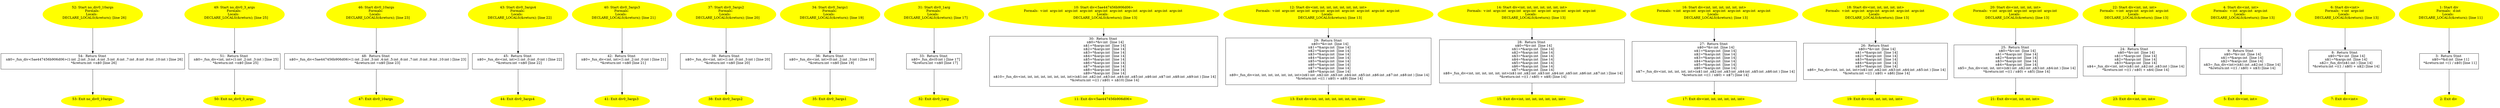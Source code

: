 /* @generated */
digraph iCFG {
54 [label="54:  Return Stmt \n   n$0=_fun_div<5ae447456b906d06>(1:int ,2:int ,3:int ,4:int ,5:int ,6:int ,7:int ,8:int ,9:int ,10:int ) [line 26]\n  *&return:int =n$0 [line 26]\n " shape="box"]
	

	 54 -> 53 ;
53 [label="53: Exit no_div0_10args \n  " color=yellow style=filled]
	

52 [label="52: Start no_div0_10args\nFormals: \nLocals:  \n   DECLARE_LOCALS(&return); [line 26]\n " color=yellow style=filled]
	

	 52 -> 54 ;
51 [label="51:  Return Stmt \n   n$0=_fun_div<int, int>(1:int ,2:int ,3:int ) [line 25]\n  *&return:int =n$0 [line 25]\n " shape="box"]
	

	 51 -> 50 ;
50 [label="50: Exit no_div0_3_args \n  " color=yellow style=filled]
	

49 [label="49: Start no_div0_3_args\nFormals: \nLocals:  \n   DECLARE_LOCALS(&return); [line 25]\n " color=yellow style=filled]
	

	 49 -> 51 ;
48 [label="48:  Return Stmt \n   n$0=_fun_div<5ae447456b906d06>(1:int ,2:int ,3:int ,4:int ,5:int ,6:int ,7:int ,0:int ,9:int ,10:int ) [line 23]\n  *&return:int =n$0 [line 23]\n " shape="box"]
	

	 48 -> 47 ;
47 [label="47: Exit div0_10args \n  " color=yellow style=filled]
	

46 [label="46: Start div0_10args\nFormals: \nLocals:  \n   DECLARE_LOCALS(&return); [line 23]\n " color=yellow style=filled]
	

	 46 -> 48 ;
45 [label="45:  Return Stmt \n   n$0=_fun_div<int, int>(1:int ,0:int ,0:int ) [line 22]\n  *&return:int =n$0 [line 22]\n " shape="box"]
	

	 45 -> 44 ;
44 [label="44: Exit div0_3args4 \n  " color=yellow style=filled]
	

43 [label="43: Start div0_3args4\nFormals: \nLocals:  \n   DECLARE_LOCALS(&return); [line 22]\n " color=yellow style=filled]
	

	 43 -> 45 ;
42 [label="42:  Return Stmt \n   n$0=_fun_div<int, int>(1:int ,2:int ,0:int ) [line 21]\n  *&return:int =n$0 [line 21]\n " shape="box"]
	

	 42 -> 41 ;
41 [label="41: Exit div0_3args3 \n  " color=yellow style=filled]
	

40 [label="40: Start div0_3args3\nFormals: \nLocals:  \n   DECLARE_LOCALS(&return); [line 21]\n " color=yellow style=filled]
	

	 40 -> 42 ;
39 [label="39:  Return Stmt \n   n$0=_fun_div<int, int>(1:int ,0:int ,3:int ) [line 20]\n  *&return:int =n$0 [line 20]\n " shape="box"]
	

	 39 -> 38 ;
38 [label="38: Exit div0_3args2 \n  " color=yellow style=filled]
	

37 [label="37: Start div0_3args2\nFormals: \nLocals:  \n   DECLARE_LOCALS(&return); [line 20]\n " color=yellow style=filled]
	

	 37 -> 39 ;
36 [label="36:  Return Stmt \n   n$0=_fun_div<int, int>(0:int ,2:int ,3:int ) [line 19]\n  *&return:int =n$0 [line 19]\n " shape="box"]
	

	 36 -> 35 ;
35 [label="35: Exit div0_3args1 \n  " color=yellow style=filled]
	

34 [label="34: Start div0_3args1\nFormals: \nLocals:  \n   DECLARE_LOCALS(&return); [line 19]\n " color=yellow style=filled]
	

	 34 -> 36 ;
33 [label="33:  Return Stmt \n   n$0=_fun_div(0:int ) [line 17]\n  *&return:int =n$0 [line 17]\n " shape="box"]
	

	 33 -> 32 ;
32 [label="32: Exit div0_1arg \n  " color=yellow style=filled]
	

31 [label="31: Start div0_1arg\nFormals: \nLocals:  \n   DECLARE_LOCALS(&return); [line 17]\n " color=yellow style=filled]
	

	 31 -> 33 ;
30 [label="30:  Return Stmt \n   n$0=*&v:int  [line 14]\n  n$1=*&args:int  [line 14]\n  n$2=*&args:int  [line 14]\n  n$3=*&args:int  [line 14]\n  n$4=*&args:int  [line 14]\n  n$5=*&args:int  [line 14]\n  n$6=*&args:int  [line 14]\n  n$7=*&args:int  [line 14]\n  n$8=*&args:int  [line 14]\n  n$9=*&args:int  [line 14]\n  n$10=_fun_div<int, int, int, int, int, int, int, int>(n$1:int ,n$2:int ,n$3:int ,n$4:int ,n$5:int ,n$6:int ,n$7:int ,n$8:int ,n$9:int ) [line 14]\n  *&return:int =((1 / n$0) + n$10) [line 14]\n " shape="box"]
	

	 30 -> 11 ;
29 [label="29:  Return Stmt \n   n$0=*&v:int  [line 14]\n  n$1=*&args:int  [line 14]\n  n$2=*&args:int  [line 14]\n  n$3=*&args:int  [line 14]\n  n$4=*&args:int  [line 14]\n  n$5=*&args:int  [line 14]\n  n$6=*&args:int  [line 14]\n  n$7=*&args:int  [line 14]\n  n$8=*&args:int  [line 14]\n  n$9=_fun_div<int, int, int, int, int, int, int>(n$1:int ,n$2:int ,n$3:int ,n$4:int ,n$5:int ,n$6:int ,n$7:int ,n$8:int ) [line 14]\n  *&return:int =((1 / n$0) + n$9) [line 14]\n " shape="box"]
	

	 29 -> 13 ;
28 [label="28:  Return Stmt \n   n$0=*&v:int  [line 14]\n  n$1=*&args:int  [line 14]\n  n$2=*&args:int  [line 14]\n  n$3=*&args:int  [line 14]\n  n$4=*&args:int  [line 14]\n  n$5=*&args:int  [line 14]\n  n$6=*&args:int  [line 14]\n  n$7=*&args:int  [line 14]\n  n$8=_fun_div<int, int, int, int, int, int>(n$1:int ,n$2:int ,n$3:int ,n$4:int ,n$5:int ,n$6:int ,n$7:int ) [line 14]\n  *&return:int =((1 / n$0) + n$8) [line 14]\n " shape="box"]
	

	 28 -> 15 ;
27 [label="27:  Return Stmt \n   n$0=*&v:int  [line 14]\n  n$1=*&args:int  [line 14]\n  n$2=*&args:int  [line 14]\n  n$3=*&args:int  [line 14]\n  n$4=*&args:int  [line 14]\n  n$5=*&args:int  [line 14]\n  n$6=*&args:int  [line 14]\n  n$7=_fun_div<int, int, int, int, int>(n$1:int ,n$2:int ,n$3:int ,n$4:int ,n$5:int ,n$6:int ) [line 14]\n  *&return:int =((1 / n$0) + n$7) [line 14]\n " shape="box"]
	

	 27 -> 17 ;
26 [label="26:  Return Stmt \n   n$0=*&v:int  [line 14]\n  n$1=*&args:int  [line 14]\n  n$2=*&args:int  [line 14]\n  n$3=*&args:int  [line 14]\n  n$4=*&args:int  [line 14]\n  n$5=*&args:int  [line 14]\n  n$6=_fun_div<int, int, int, int>(n$1:int ,n$2:int ,n$3:int ,n$4:int ,n$5:int ) [line 14]\n  *&return:int =((1 / n$0) + n$6) [line 14]\n " shape="box"]
	

	 26 -> 19 ;
25 [label="25:  Return Stmt \n   n$0=*&v:int  [line 14]\n  n$1=*&args:int  [line 14]\n  n$2=*&args:int  [line 14]\n  n$3=*&args:int  [line 14]\n  n$4=*&args:int  [line 14]\n  n$5=_fun_div<int, int, int>(n$1:int ,n$2:int ,n$3:int ,n$4:int ) [line 14]\n  *&return:int =((1 / n$0) + n$5) [line 14]\n " shape="box"]
	

	 25 -> 21 ;
24 [label="24:  Return Stmt \n   n$0=*&v:int  [line 14]\n  n$1=*&args:int  [line 14]\n  n$2=*&args:int  [line 14]\n  n$3=*&args:int  [line 14]\n  n$4=_fun_div<int, int>(n$1:int ,n$2:int ,n$3:int ) [line 14]\n  *&return:int =((1 / n$0) + n$4) [line 14]\n " shape="box"]
	

	 24 -> 23 ;
23 [label="23: Exit div<int, int, int> \n  " color=yellow style=filled]
	

22 [label="22: Start div<int, int, int>\nFormals:  v:int  args:int  args:int  args:int \nLocals:  \n   DECLARE_LOCALS(&return); [line 13]\n " color=yellow style=filled]
	

	 22 -> 24 ;
21 [label="21: Exit div<int, int, int, int> \n  " color=yellow style=filled]
	

20 [label="20: Start div<int, int, int, int>\nFormals:  v:int  args:int  args:int  args:int  args:int \nLocals:  \n   DECLARE_LOCALS(&return); [line 13]\n " color=yellow style=filled]
	

	 20 -> 25 ;
19 [label="19: Exit div<int, int, int, int, int> \n  " color=yellow style=filled]
	

18 [label="18: Start div<int, int, int, int, int>\nFormals:  v:int  args:int  args:int  args:int  args:int  args:int \nLocals:  \n   DECLARE_LOCALS(&return); [line 13]\n " color=yellow style=filled]
	

	 18 -> 26 ;
17 [label="17: Exit div<int, int, int, int, int, int> \n  " color=yellow style=filled]
	

16 [label="16: Start div<int, int, int, int, int, int>\nFormals:  v:int  args:int  args:int  args:int  args:int  args:int  args:int \nLocals:  \n   DECLARE_LOCALS(&return); [line 13]\n " color=yellow style=filled]
	

	 16 -> 27 ;
15 [label="15: Exit div<int, int, int, int, int, int, int> \n  " color=yellow style=filled]
	

14 [label="14: Start div<int, int, int, int, int, int, int>\nFormals:  v:int  args:int  args:int  args:int  args:int  args:int  args:int  args:int \nLocals:  \n   DECLARE_LOCALS(&return); [line 13]\n " color=yellow style=filled]
	

	 14 -> 28 ;
13 [label="13: Exit div<int, int, int, int, int, int, int, int> \n  " color=yellow style=filled]
	

12 [label="12: Start div<int, int, int, int, int, int, int, int>\nFormals:  v:int  args:int  args:int  args:int  args:int  args:int  args:int  args:int  args:int \nLocals:  \n   DECLARE_LOCALS(&return); [line 13]\n " color=yellow style=filled]
	

	 12 -> 29 ;
11 [label="11: Exit div<5ae447456b906d06> \n  " color=yellow style=filled]
	

10 [label="10: Start div<5ae447456b906d06>\nFormals:  v:int  args:int  args:int  args:int  args:int  args:int  args:int  args:int  args:int  args:int \nLocals:  \n   DECLARE_LOCALS(&return); [line 13]\n " color=yellow style=filled]
	

	 10 -> 30 ;
9 [label="9:  Return Stmt \n   n$0=*&v:int  [line 14]\n  n$1=*&args:int  [line 14]\n  n$2=*&args:int  [line 14]\n  n$3=_fun_div<int>(n$1:int ,n$2:int ) [line 14]\n  *&return:int =((1 / n$0) + n$3) [line 14]\n " shape="box"]
	

	 9 -> 5 ;
8 [label="8:  Return Stmt \n   n$0=*&v:int  [line 14]\n  n$1=*&args:int  [line 14]\n  n$2=_fun_div(n$1:int ) [line 14]\n  *&return:int =((1 / n$0) + n$2) [line 14]\n " shape="box"]
	

	 8 -> 7 ;
7 [label="7: Exit div<int> \n  " color=yellow style=filled]
	

6 [label="6: Start div<int>\nFormals:  v:int  args:int \nLocals:  \n   DECLARE_LOCALS(&return); [line 13]\n " color=yellow style=filled]
	

	 6 -> 8 ;
5 [label="5: Exit div<int, int> \n  " color=yellow style=filled]
	

4 [label="4: Start div<int, int>\nFormals:  v:int  args:int  args:int \nLocals:  \n   DECLARE_LOCALS(&return); [line 13]\n " color=yellow style=filled]
	

	 4 -> 9 ;
3 [label="3:  Return Stmt \n   n$0=*&d:int  [line 11]\n  *&return:int =(1 / n$0) [line 11]\n " shape="box"]
	

	 3 -> 2 ;
2 [label="2: Exit div \n  " color=yellow style=filled]
	

1 [label="1: Start div\nFormals:  d:int \nLocals:  \n   DECLARE_LOCALS(&return); [line 11]\n " color=yellow style=filled]
	

	 1 -> 3 ;
}
